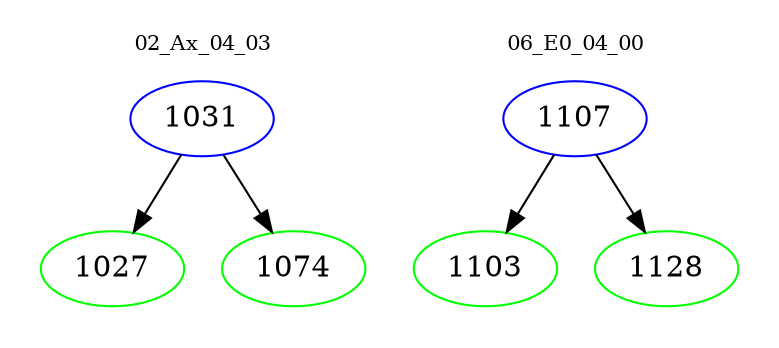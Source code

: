 digraph{
subgraph cluster_0 {
color = white
label = "02_Ax_04_03";
fontsize=10;
T0_1031 [label="1031", color="blue"]
T0_1031 -> T0_1027 [color="black"]
T0_1027 [label="1027", color="green"]
T0_1031 -> T0_1074 [color="black"]
T0_1074 [label="1074", color="green"]
}
subgraph cluster_1 {
color = white
label = "06_E0_04_00";
fontsize=10;
T1_1107 [label="1107", color="blue"]
T1_1107 -> T1_1103 [color="black"]
T1_1103 [label="1103", color="green"]
T1_1107 -> T1_1128 [color="black"]
T1_1128 [label="1128", color="green"]
}
}
